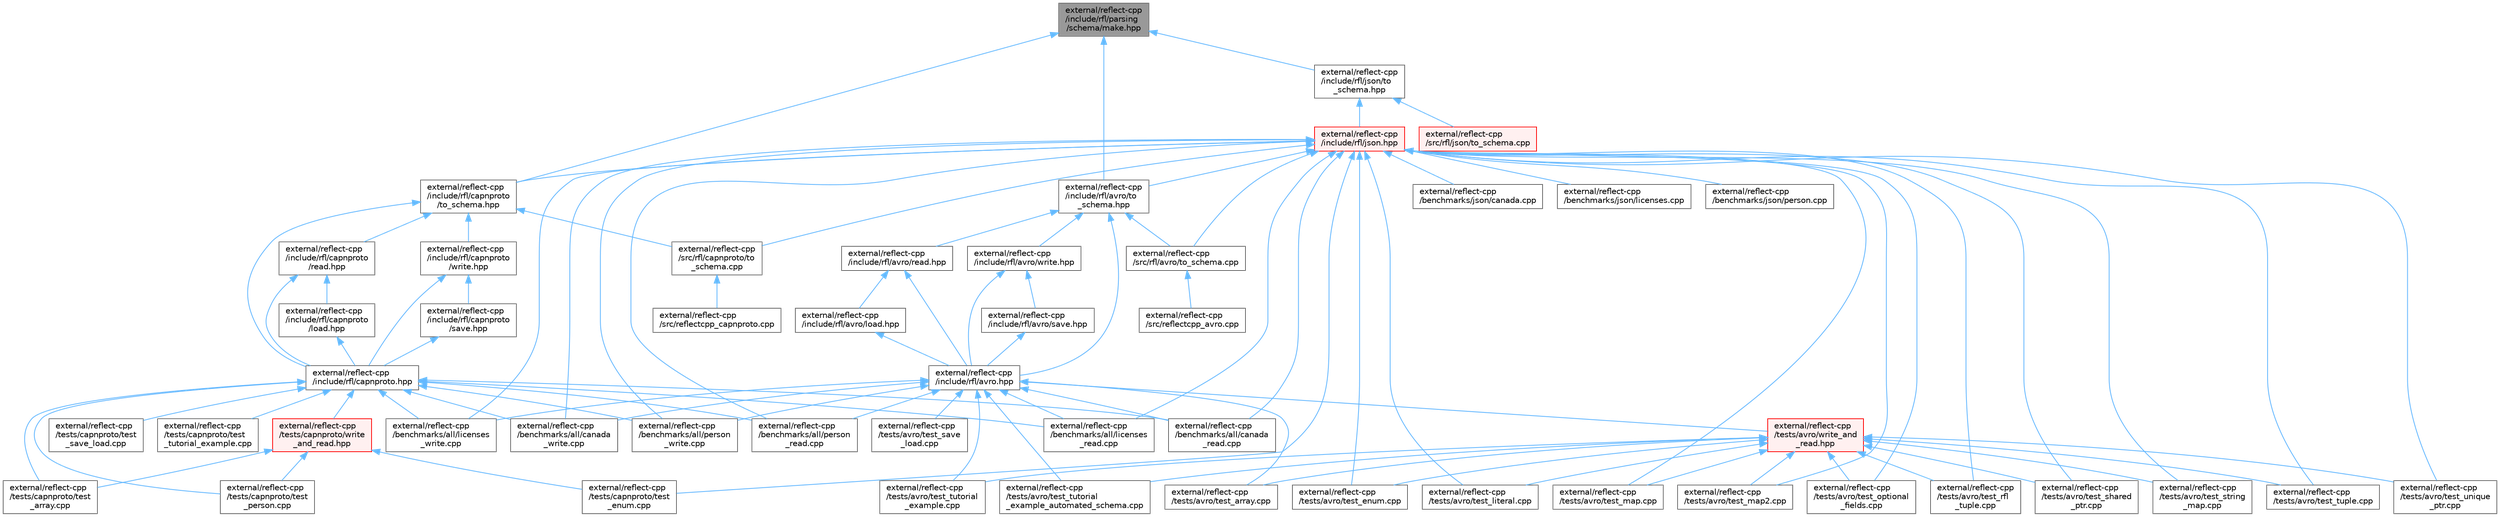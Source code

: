digraph "external/reflect-cpp/include/rfl/parsing/schema/make.hpp"
{
 // LATEX_PDF_SIZE
  bgcolor="transparent";
  edge [fontname=Helvetica,fontsize=10,labelfontname=Helvetica,labelfontsize=10];
  node [fontname=Helvetica,fontsize=10,shape=box,height=0.2,width=0.4];
  Node1 [id="Node000001",label="external/reflect-cpp\l/include/rfl/parsing\l/schema/make.hpp",height=0.2,width=0.4,color="gray40", fillcolor="grey60", style="filled", fontcolor="black",tooltip=" "];
  Node1 -> Node2 [id="edge1_Node000001_Node000002",dir="back",color="steelblue1",style="solid",tooltip=" "];
  Node2 [id="Node000002",label="external/reflect-cpp\l/include/rfl/avro/to\l_schema.hpp",height=0.2,width=0.4,color="grey40", fillcolor="white", style="filled",URL="$avro_2to__schema_8hpp.html",tooltip=" "];
  Node2 -> Node3 [id="edge2_Node000002_Node000003",dir="back",color="steelblue1",style="solid",tooltip=" "];
  Node3 [id="Node000003",label="external/reflect-cpp\l/include/rfl/avro.hpp",height=0.2,width=0.4,color="grey40", fillcolor="white", style="filled",URL="$avro_8hpp.html",tooltip=" "];
  Node3 -> Node4 [id="edge3_Node000003_Node000004",dir="back",color="steelblue1",style="solid",tooltip=" "];
  Node4 [id="Node000004",label="external/reflect-cpp\l/benchmarks/all/canada\l_read.cpp",height=0.2,width=0.4,color="grey40", fillcolor="white", style="filled",URL="$canada__read_8cpp.html",tooltip=" "];
  Node3 -> Node5 [id="edge4_Node000003_Node000005",dir="back",color="steelblue1",style="solid",tooltip=" "];
  Node5 [id="Node000005",label="external/reflect-cpp\l/benchmarks/all/canada\l_write.cpp",height=0.2,width=0.4,color="grey40", fillcolor="white", style="filled",URL="$canada__write_8cpp.html",tooltip=" "];
  Node3 -> Node6 [id="edge5_Node000003_Node000006",dir="back",color="steelblue1",style="solid",tooltip=" "];
  Node6 [id="Node000006",label="external/reflect-cpp\l/benchmarks/all/licenses\l_read.cpp",height=0.2,width=0.4,color="grey40", fillcolor="white", style="filled",URL="$licenses__read_8cpp.html",tooltip=" "];
  Node3 -> Node7 [id="edge6_Node000003_Node000007",dir="back",color="steelblue1",style="solid",tooltip=" "];
  Node7 [id="Node000007",label="external/reflect-cpp\l/benchmarks/all/licenses\l_write.cpp",height=0.2,width=0.4,color="grey40", fillcolor="white", style="filled",URL="$licenses__write_8cpp.html",tooltip=" "];
  Node3 -> Node8 [id="edge7_Node000003_Node000008",dir="back",color="steelblue1",style="solid",tooltip=" "];
  Node8 [id="Node000008",label="external/reflect-cpp\l/benchmarks/all/person\l_read.cpp",height=0.2,width=0.4,color="grey40", fillcolor="white", style="filled",URL="$person__read_8cpp.html",tooltip=" "];
  Node3 -> Node9 [id="edge8_Node000003_Node000009",dir="back",color="steelblue1",style="solid",tooltip=" "];
  Node9 [id="Node000009",label="external/reflect-cpp\l/benchmarks/all/person\l_write.cpp",height=0.2,width=0.4,color="grey40", fillcolor="white", style="filled",URL="$person__write_8cpp.html",tooltip=" "];
  Node3 -> Node10 [id="edge9_Node000003_Node000010",dir="back",color="steelblue1",style="solid",tooltip=" "];
  Node10 [id="Node000010",label="external/reflect-cpp\l/tests/avro/test_array.cpp",height=0.2,width=0.4,color="grey40", fillcolor="white", style="filled",URL="$avro_2test__array_8cpp.html",tooltip=" "];
  Node3 -> Node11 [id="edge10_Node000003_Node000011",dir="back",color="steelblue1",style="solid",tooltip=" "];
  Node11 [id="Node000011",label="external/reflect-cpp\l/tests/avro/test_save\l_load.cpp",height=0.2,width=0.4,color="grey40", fillcolor="white", style="filled",URL="$avro_2test__save__load_8cpp.html",tooltip=" "];
  Node3 -> Node12 [id="edge11_Node000003_Node000012",dir="back",color="steelblue1",style="solid",tooltip=" "];
  Node12 [id="Node000012",label="external/reflect-cpp\l/tests/avro/test_tutorial\l_example.cpp",height=0.2,width=0.4,color="grey40", fillcolor="white", style="filled",URL="$avro_2test__tutorial__example_8cpp.html",tooltip=" "];
  Node3 -> Node13 [id="edge12_Node000003_Node000013",dir="back",color="steelblue1",style="solid",tooltip=" "];
  Node13 [id="Node000013",label="external/reflect-cpp\l/tests/avro/test_tutorial\l_example_automated_schema.cpp",height=0.2,width=0.4,color="grey40", fillcolor="white", style="filled",URL="$test__tutorial__example__automated__schema_8cpp.html",tooltip=" "];
  Node3 -> Node14 [id="edge13_Node000003_Node000014",dir="back",color="steelblue1",style="solid",tooltip=" "];
  Node14 [id="Node000014",label="external/reflect-cpp\l/tests/avro/write_and\l_read.hpp",height=0.2,width=0.4,color="red", fillcolor="#FFF0F0", style="filled",URL="$avro_2write__and__read_8hpp.html",tooltip=" "];
  Node14 -> Node10 [id="edge14_Node000014_Node000010",dir="back",color="steelblue1",style="solid",tooltip=" "];
  Node14 -> Node24 [id="edge15_Node000014_Node000024",dir="back",color="steelblue1",style="solid",tooltip=" "];
  Node24 [id="Node000024",label="external/reflect-cpp\l/tests/avro/test_enum.cpp",height=0.2,width=0.4,color="grey40", fillcolor="white", style="filled",URL="$avro_2test__enum_8cpp.html",tooltip=" "];
  Node14 -> Node32 [id="edge16_Node000014_Node000032",dir="back",color="steelblue1",style="solid",tooltip=" "];
  Node32 [id="Node000032",label="external/reflect-cpp\l/tests/avro/test_literal.cpp",height=0.2,width=0.4,color="grey40", fillcolor="white", style="filled",URL="$avro_2test__literal_8cpp.html",tooltip=" "];
  Node14 -> Node34 [id="edge17_Node000014_Node000034",dir="back",color="steelblue1",style="solid",tooltip=" "];
  Node34 [id="Node000034",label="external/reflect-cpp\l/tests/avro/test_map.cpp",height=0.2,width=0.4,color="grey40", fillcolor="white", style="filled",URL="$avro_2test__map_8cpp.html",tooltip=" "];
  Node14 -> Node35 [id="edge18_Node000014_Node000035",dir="back",color="steelblue1",style="solid",tooltip=" "];
  Node35 [id="Node000035",label="external/reflect-cpp\l/tests/avro/test_map2.cpp",height=0.2,width=0.4,color="grey40", fillcolor="white", style="filled",URL="$avro_2test__map2_8cpp.html",tooltip=" "];
  Node14 -> Node37 [id="edge19_Node000014_Node000037",dir="back",color="steelblue1",style="solid",tooltip=" "];
  Node37 [id="Node000037",label="external/reflect-cpp\l/tests/avro/test_optional\l_fields.cpp",height=0.2,width=0.4,color="grey40", fillcolor="white", style="filled",URL="$avro_2test__optional__fields_8cpp.html",tooltip=" "];
  Node14 -> Node42 [id="edge20_Node000014_Node000042",dir="back",color="steelblue1",style="solid",tooltip=" "];
  Node42 [id="Node000042",label="external/reflect-cpp\l/tests/avro/test_rfl\l_tuple.cpp",height=0.2,width=0.4,color="grey40", fillcolor="white", style="filled",URL="$avro_2test__rfl__tuple_8cpp.html",tooltip=" "];
  Node14 -> Node45 [id="edge21_Node000014_Node000045",dir="back",color="steelblue1",style="solid",tooltip=" "];
  Node45 [id="Node000045",label="external/reflect-cpp\l/tests/avro/test_shared\l_ptr.cpp",height=0.2,width=0.4,color="grey40", fillcolor="white", style="filled",URL="$avro_2test__shared__ptr_8cpp.html",tooltip=" "];
  Node14 -> Node49 [id="edge22_Node000014_Node000049",dir="back",color="steelblue1",style="solid",tooltip=" "];
  Node49 [id="Node000049",label="external/reflect-cpp\l/tests/avro/test_string\l_map.cpp",height=0.2,width=0.4,color="grey40", fillcolor="white", style="filled",URL="$avro_2test__string__map_8cpp.html",tooltip=" "];
  Node14 -> Node52 [id="edge23_Node000014_Node000052",dir="back",color="steelblue1",style="solid",tooltip=" "];
  Node52 [id="Node000052",label="external/reflect-cpp\l/tests/avro/test_tuple.cpp",height=0.2,width=0.4,color="grey40", fillcolor="white", style="filled",URL="$reflect-cpp_2tests_2avro_2test__tuple_8cpp.html",tooltip=" "];
  Node14 -> Node12 [id="edge24_Node000014_Node000012",dir="back",color="steelblue1",style="solid",tooltip=" "];
  Node14 -> Node13 [id="edge25_Node000014_Node000013",dir="back",color="steelblue1",style="solid",tooltip=" "];
  Node14 -> Node53 [id="edge26_Node000014_Node000053",dir="back",color="steelblue1",style="solid",tooltip=" "];
  Node53 [id="Node000053",label="external/reflect-cpp\l/tests/avro/test_unique\l_ptr.cpp",height=0.2,width=0.4,color="grey40", fillcolor="white", style="filled",URL="$avro_2test__unique__ptr_8cpp.html",tooltip=" "];
  Node2 -> Node57 [id="edge27_Node000002_Node000057",dir="back",color="steelblue1",style="solid",tooltip=" "];
  Node57 [id="Node000057",label="external/reflect-cpp\l/include/rfl/avro/read.hpp",height=0.2,width=0.4,color="grey40", fillcolor="white", style="filled",URL="$avro_2read_8hpp.html",tooltip=" "];
  Node57 -> Node3 [id="edge28_Node000057_Node000003",dir="back",color="steelblue1",style="solid",tooltip=" "];
  Node57 -> Node58 [id="edge29_Node000057_Node000058",dir="back",color="steelblue1",style="solid",tooltip=" "];
  Node58 [id="Node000058",label="external/reflect-cpp\l/include/rfl/avro/load.hpp",height=0.2,width=0.4,color="grey40", fillcolor="white", style="filled",URL="$avro_2load_8hpp.html",tooltip=" "];
  Node58 -> Node3 [id="edge30_Node000058_Node000003",dir="back",color="steelblue1",style="solid",tooltip=" "];
  Node2 -> Node59 [id="edge31_Node000002_Node000059",dir="back",color="steelblue1",style="solid",tooltip=" "];
  Node59 [id="Node000059",label="external/reflect-cpp\l/include/rfl/avro/write.hpp",height=0.2,width=0.4,color="grey40", fillcolor="white", style="filled",URL="$avro_2write_8hpp.html",tooltip=" "];
  Node59 -> Node3 [id="edge32_Node000059_Node000003",dir="back",color="steelblue1",style="solid",tooltip=" "];
  Node59 -> Node60 [id="edge33_Node000059_Node000060",dir="back",color="steelblue1",style="solid",tooltip=" "];
  Node60 [id="Node000060",label="external/reflect-cpp\l/include/rfl/avro/save.hpp",height=0.2,width=0.4,color="grey40", fillcolor="white", style="filled",URL="$avro_2save_8hpp.html",tooltip=" "];
  Node60 -> Node3 [id="edge34_Node000060_Node000003",dir="back",color="steelblue1",style="solid",tooltip=" "];
  Node2 -> Node61 [id="edge35_Node000002_Node000061",dir="back",color="steelblue1",style="solid",tooltip=" "];
  Node61 [id="Node000061",label="external/reflect-cpp\l/src/rfl/avro/to_schema.cpp",height=0.2,width=0.4,color="grey40", fillcolor="white", style="filled",URL="$avro_2to__schema_8cpp.html",tooltip=" "];
  Node61 -> Node62 [id="edge36_Node000061_Node000062",dir="back",color="steelblue1",style="solid",tooltip=" "];
  Node62 [id="Node000062",label="external/reflect-cpp\l/src/reflectcpp_avro.cpp",height=0.2,width=0.4,color="grey40", fillcolor="white", style="filled",URL="$reflectcpp__avro_8cpp.html",tooltip=" "];
  Node1 -> Node63 [id="edge37_Node000001_Node000063",dir="back",color="steelblue1",style="solid",tooltip=" "];
  Node63 [id="Node000063",label="external/reflect-cpp\l/include/rfl/capnproto\l/to_schema.hpp",height=0.2,width=0.4,color="grey40", fillcolor="white", style="filled",URL="$capnproto_2to__schema_8hpp.html",tooltip=" "];
  Node63 -> Node64 [id="edge38_Node000063_Node000064",dir="back",color="steelblue1",style="solid",tooltip=" "];
  Node64 [id="Node000064",label="external/reflect-cpp\l/include/rfl/capnproto.hpp",height=0.2,width=0.4,color="grey40", fillcolor="white", style="filled",URL="$capnproto_8hpp.html",tooltip=" "];
  Node64 -> Node4 [id="edge39_Node000064_Node000004",dir="back",color="steelblue1",style="solid",tooltip=" "];
  Node64 -> Node5 [id="edge40_Node000064_Node000005",dir="back",color="steelblue1",style="solid",tooltip=" "];
  Node64 -> Node6 [id="edge41_Node000064_Node000006",dir="back",color="steelblue1",style="solid",tooltip=" "];
  Node64 -> Node7 [id="edge42_Node000064_Node000007",dir="back",color="steelblue1",style="solid",tooltip=" "];
  Node64 -> Node8 [id="edge43_Node000064_Node000008",dir="back",color="steelblue1",style="solid",tooltip=" "];
  Node64 -> Node9 [id="edge44_Node000064_Node000009",dir="back",color="steelblue1",style="solid",tooltip=" "];
  Node64 -> Node65 [id="edge45_Node000064_Node000065",dir="back",color="steelblue1",style="solid",tooltip=" "];
  Node65 [id="Node000065",label="external/reflect-cpp\l/tests/capnproto/test\l_array.cpp",height=0.2,width=0.4,color="grey40", fillcolor="white", style="filled",URL="$capnproto_2test__array_8cpp.html",tooltip=" "];
  Node64 -> Node66 [id="edge46_Node000064_Node000066",dir="back",color="steelblue1",style="solid",tooltip=" "];
  Node66 [id="Node000066",label="external/reflect-cpp\l/tests/capnproto/test\l_person.cpp",height=0.2,width=0.4,color="grey40", fillcolor="white", style="filled",URL="$test__person_8cpp.html",tooltip=" "];
  Node64 -> Node67 [id="edge47_Node000064_Node000067",dir="back",color="steelblue1",style="solid",tooltip=" "];
  Node67 [id="Node000067",label="external/reflect-cpp\l/tests/capnproto/test\l_save_load.cpp",height=0.2,width=0.4,color="grey40", fillcolor="white", style="filled",URL="$capnproto_2test__save__load_8cpp.html",tooltip=" "];
  Node64 -> Node68 [id="edge48_Node000064_Node000068",dir="back",color="steelblue1",style="solid",tooltip=" "];
  Node68 [id="Node000068",label="external/reflect-cpp\l/tests/capnproto/test\l_tutorial_example.cpp",height=0.2,width=0.4,color="grey40", fillcolor="white", style="filled",URL="$capnproto_2test__tutorial__example_8cpp.html",tooltip=" "];
  Node64 -> Node69 [id="edge49_Node000064_Node000069",dir="back",color="steelblue1",style="solid",tooltip=" "];
  Node69 [id="Node000069",label="external/reflect-cpp\l/tests/capnproto/write\l_and_read.hpp",height=0.2,width=0.4,color="red", fillcolor="#FFF0F0", style="filled",URL="$capnproto_2write__and__read_8hpp.html",tooltip=" "];
  Node69 -> Node65 [id="edge50_Node000069_Node000065",dir="back",color="steelblue1",style="solid",tooltip=" "];
  Node69 -> Node78 [id="edge51_Node000069_Node000078",dir="back",color="steelblue1",style="solid",tooltip=" "];
  Node78 [id="Node000078",label="external/reflect-cpp\l/tests/capnproto/test\l_enum.cpp",height=0.2,width=0.4,color="grey40", fillcolor="white", style="filled",URL="$capnproto_2test__enum_8cpp.html",tooltip=" "];
  Node69 -> Node66 [id="edge52_Node000069_Node000066",dir="back",color="steelblue1",style="solid",tooltip=" "];
  Node63 -> Node111 [id="edge53_Node000063_Node000111",dir="back",color="steelblue1",style="solid",tooltip=" "];
  Node111 [id="Node000111",label="external/reflect-cpp\l/include/rfl/capnproto\l/read.hpp",height=0.2,width=0.4,color="grey40", fillcolor="white", style="filled",URL="$capnproto_2read_8hpp.html",tooltip=" "];
  Node111 -> Node64 [id="edge54_Node000111_Node000064",dir="back",color="steelblue1",style="solid",tooltip=" "];
  Node111 -> Node112 [id="edge55_Node000111_Node000112",dir="back",color="steelblue1",style="solid",tooltip=" "];
  Node112 [id="Node000112",label="external/reflect-cpp\l/include/rfl/capnproto\l/load.hpp",height=0.2,width=0.4,color="grey40", fillcolor="white", style="filled",URL="$capnproto_2load_8hpp.html",tooltip=" "];
  Node112 -> Node64 [id="edge56_Node000112_Node000064",dir="back",color="steelblue1",style="solid",tooltip=" "];
  Node63 -> Node113 [id="edge57_Node000063_Node000113",dir="back",color="steelblue1",style="solid",tooltip=" "];
  Node113 [id="Node000113",label="external/reflect-cpp\l/include/rfl/capnproto\l/write.hpp",height=0.2,width=0.4,color="grey40", fillcolor="white", style="filled",URL="$capnproto_2write_8hpp.html",tooltip=" "];
  Node113 -> Node64 [id="edge58_Node000113_Node000064",dir="back",color="steelblue1",style="solid",tooltip=" "];
  Node113 -> Node114 [id="edge59_Node000113_Node000114",dir="back",color="steelblue1",style="solid",tooltip=" "];
  Node114 [id="Node000114",label="external/reflect-cpp\l/include/rfl/capnproto\l/save.hpp",height=0.2,width=0.4,color="grey40", fillcolor="white", style="filled",URL="$capnproto_2save_8hpp.html",tooltip=" "];
  Node114 -> Node64 [id="edge60_Node000114_Node000064",dir="back",color="steelblue1",style="solid",tooltip=" "];
  Node63 -> Node115 [id="edge61_Node000063_Node000115",dir="back",color="steelblue1",style="solid",tooltip=" "];
  Node115 [id="Node000115",label="external/reflect-cpp\l/src/rfl/capnproto/to\l_schema.cpp",height=0.2,width=0.4,color="grey40", fillcolor="white", style="filled",URL="$capnproto_2to__schema_8cpp.html",tooltip=" "];
  Node115 -> Node116 [id="edge62_Node000115_Node000116",dir="back",color="steelblue1",style="solid",tooltip=" "];
  Node116 [id="Node000116",label="external/reflect-cpp\l/src/reflectcpp_capnproto.cpp",height=0.2,width=0.4,color="grey40", fillcolor="white", style="filled",URL="$reflectcpp__capnproto_8cpp.html",tooltip=" "];
  Node1 -> Node117 [id="edge63_Node000001_Node000117",dir="back",color="steelblue1",style="solid",tooltip=" "];
  Node117 [id="Node000117",label="external/reflect-cpp\l/include/rfl/json/to\l_schema.hpp",height=0.2,width=0.4,color="grey40", fillcolor="white", style="filled",URL="$json_2to__schema_8hpp.html",tooltip=" "];
  Node117 -> Node118 [id="edge64_Node000117_Node000118",dir="back",color="steelblue1",style="solid",tooltip=" "];
  Node118 [id="Node000118",label="external/reflect-cpp\l/include/rfl/json.hpp",height=0.2,width=0.4,color="red", fillcolor="#FFF0F0", style="filled",URL="$reflect-cpp_2include_2rfl_2json_8hpp.html",tooltip=" "];
  Node118 -> Node4 [id="edge65_Node000118_Node000004",dir="back",color="steelblue1",style="solid",tooltip=" "];
  Node118 -> Node5 [id="edge66_Node000118_Node000005",dir="back",color="steelblue1",style="solid",tooltip=" "];
  Node118 -> Node6 [id="edge67_Node000118_Node000006",dir="back",color="steelblue1",style="solid",tooltip=" "];
  Node118 -> Node7 [id="edge68_Node000118_Node000007",dir="back",color="steelblue1",style="solid",tooltip=" "];
  Node118 -> Node8 [id="edge69_Node000118_Node000008",dir="back",color="steelblue1",style="solid",tooltip=" "];
  Node118 -> Node9 [id="edge70_Node000118_Node000009",dir="back",color="steelblue1",style="solid",tooltip=" "];
  Node118 -> Node119 [id="edge71_Node000118_Node000119",dir="back",color="steelblue1",style="solid",tooltip=" "];
  Node119 [id="Node000119",label="external/reflect-cpp\l/benchmarks/json/canada.cpp",height=0.2,width=0.4,color="grey40", fillcolor="white", style="filled",URL="$canada_8cpp.html",tooltip=" "];
  Node118 -> Node120 [id="edge72_Node000118_Node000120",dir="back",color="steelblue1",style="solid",tooltip=" "];
  Node120 [id="Node000120",label="external/reflect-cpp\l/benchmarks/json/licenses.cpp",height=0.2,width=0.4,color="grey40", fillcolor="white", style="filled",URL="$licenses_8cpp.html",tooltip=" "];
  Node118 -> Node121 [id="edge73_Node000118_Node000121",dir="back",color="steelblue1",style="solid",tooltip=" "];
  Node121 [id="Node000121",label="external/reflect-cpp\l/benchmarks/json/person.cpp",height=0.2,width=0.4,color="grey40", fillcolor="white", style="filled",URL="$person_8cpp.html",tooltip=" "];
  Node118 -> Node2 [id="edge74_Node000118_Node000002",dir="back",color="steelblue1",style="solid",tooltip=" "];
  Node118 -> Node63 [id="edge75_Node000118_Node000063",dir="back",color="steelblue1",style="solid",tooltip=" "];
  Node118 -> Node61 [id="edge76_Node000118_Node000061",dir="back",color="steelblue1",style="solid",tooltip=" "];
  Node118 -> Node115 [id="edge77_Node000118_Node000115",dir="back",color="steelblue1",style="solid",tooltip=" "];
  Node118 -> Node24 [id="edge78_Node000118_Node000024",dir="back",color="steelblue1",style="solid",tooltip=" "];
  Node118 -> Node32 [id="edge79_Node000118_Node000032",dir="back",color="steelblue1",style="solid",tooltip=" "];
  Node118 -> Node34 [id="edge80_Node000118_Node000034",dir="back",color="steelblue1",style="solid",tooltip=" "];
  Node118 -> Node35 [id="edge81_Node000118_Node000035",dir="back",color="steelblue1",style="solid",tooltip=" "];
  Node118 -> Node37 [id="edge82_Node000118_Node000037",dir="back",color="steelblue1",style="solid",tooltip=" "];
  Node118 -> Node42 [id="edge83_Node000118_Node000042",dir="back",color="steelblue1",style="solid",tooltip=" "];
  Node118 -> Node45 [id="edge84_Node000118_Node000045",dir="back",color="steelblue1",style="solid",tooltip=" "];
  Node118 -> Node49 [id="edge85_Node000118_Node000049",dir="back",color="steelblue1",style="solid",tooltip=" "];
  Node118 -> Node52 [id="edge86_Node000118_Node000052",dir="back",color="steelblue1",style="solid",tooltip=" "];
  Node118 -> Node53 [id="edge87_Node000118_Node000053",dir="back",color="steelblue1",style="solid",tooltip=" "];
  Node118 -> Node78 [id="edge88_Node000118_Node000078",dir="back",color="steelblue1",style="solid",tooltip=" "];
  Node117 -> Node329 [id="edge89_Node000117_Node000329",dir="back",color="steelblue1",style="solid",tooltip=" "];
  Node329 [id="Node000329",label="external/reflect-cpp\l/src/rfl/json/to_schema.cpp",height=0.2,width=0.4,color="red", fillcolor="#FFF0F0", style="filled",URL="$json_2to__schema_8cpp.html",tooltip=" "];
}
